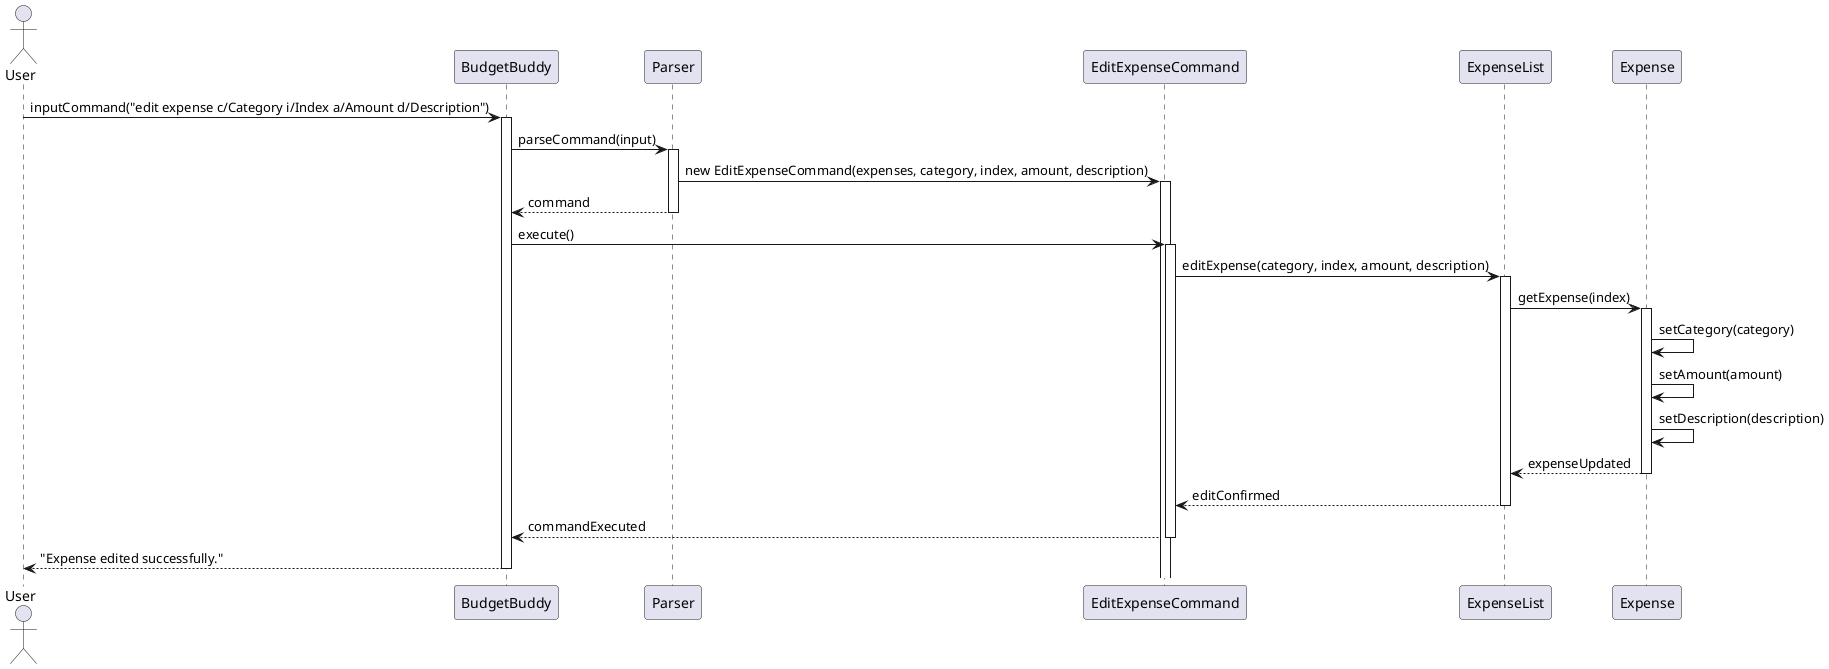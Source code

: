 @startuml
actor User
participant "BudgetBuddy" as BB
participant "Parser" as P
participant "EditExpenseCommand" as EEC
participant "ExpenseList" as EL
participant "Expense" as E

User -> BB: inputCommand("edit expense c/Category i/Index a/Amount d/Description")
activate BB
BB -> P: parseCommand(input)
activate P
P -> EEC: new EditExpenseCommand(expenses, category, index, amount, description)
activate EEC
P --> BB: command
deactivate P
BB -> EEC: execute()
activate EEC
EEC -> EL: editExpense(category, index, amount, description)
activate EL
EL -> E: getExpense(index)
activate E
E -> E: setCategory(category)
E -> E: setAmount(amount)
E -> E: setDescription(description)
E --> EL: expenseUpdated
deactivate E
EL --> EEC: editConfirmed
deactivate EL
EEC --> BB: commandExecuted
deactivate EEC
BB --> User: "Expense edited successfully."
deactivate BB
@enduml
